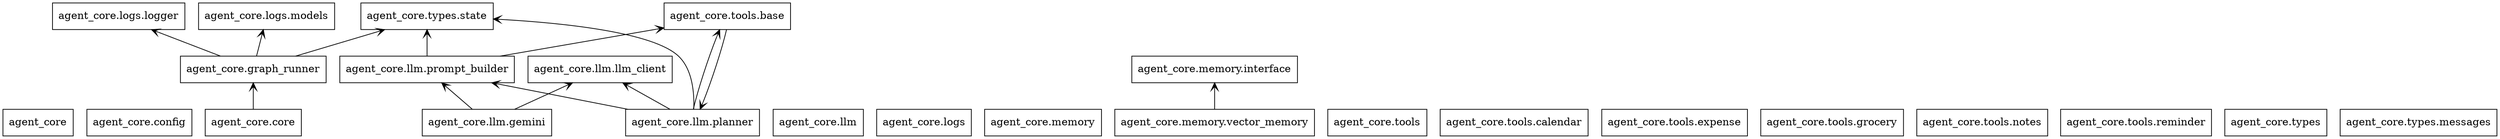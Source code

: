 digraph "packages" {
rankdir=BT
charset="utf-8"
"agent_core" [color="black", label=<agent_core>, shape="box", style="solid"];
"agent_core.config" [color="black", label=<agent_core.config>, shape="box", style="solid"];
"agent_core.core" [color="black", label=<agent_core.core>, shape="box", style="solid"];
"agent_core.graph_runner" [color="black", label=<agent_core.graph_runner>, shape="box", style="solid"];
"agent_core.llm" [color="black", label=<agent_core.llm>, shape="box", style="solid"];
"agent_core.llm.gemini" [color="black", label=<agent_core.llm.gemini>, shape="box", style="solid"];
"agent_core.llm.llm_client" [color="black", label=<agent_core.llm.llm_client>, shape="box", style="solid"];
"agent_core.llm.planner" [color="black", label=<agent_core.llm.planner>, shape="box", style="solid"];
"agent_core.llm.prompt_builder" [color="black", label=<agent_core.llm.prompt_builder>, shape="box", style="solid"];
"agent_core.logs" [color="black", label=<agent_core.logs>, shape="box", style="solid"];
"agent_core.logs.logger" [color="black", label=<agent_core.logs.logger>, shape="box", style="solid"];
"agent_core.logs.models" [color="black", label=<agent_core.logs.models>, shape="box", style="solid"];
"agent_core.memory" [color="black", label=<agent_core.memory>, shape="box", style="solid"];
"agent_core.memory.interface" [color="black", label=<agent_core.memory.interface>, shape="box", style="solid"];
"agent_core.memory.vector_memory" [color="black", label=<agent_core.memory.vector_memory>, shape="box", style="solid"];
"agent_core.tools" [color="black", label=<agent_core.tools>, shape="box", style="solid"];
"agent_core.tools.base" [color="black", label=<agent_core.tools.base>, shape="box", style="solid"];
"agent_core.tools.calendar" [color="black", label=<agent_core.tools.calendar>, shape="box", style="solid"];
"agent_core.tools.expense" [color="black", label=<agent_core.tools.expense>, shape="box", style="solid"];
"agent_core.tools.grocery" [color="black", label=<agent_core.tools.grocery>, shape="box", style="solid"];
"agent_core.tools.notes" [color="black", label=<agent_core.tools.notes>, shape="box", style="solid"];
"agent_core.tools.reminder" [color="black", label=<agent_core.tools.reminder>, shape="box", style="solid"];
"agent_core.types" [color="black", label=<agent_core.types>, shape="box", style="solid"];
"agent_core.types.messages" [color="black", label=<agent_core.types.messages>, shape="box", style="solid"];
"agent_core.types.state" [color="black", label=<agent_core.types.state>, shape="box", style="solid"];
"agent_core.core" -> "agent_core.graph_runner" [arrowhead="open", arrowtail="none"];
"agent_core.graph_runner" -> "agent_core.logs.logger" [arrowhead="open", arrowtail="none"];
"agent_core.graph_runner" -> "agent_core.logs.models" [arrowhead="open", arrowtail="none"];
"agent_core.graph_runner" -> "agent_core.types.state" [arrowhead="open", arrowtail="none"];
"agent_core.llm.gemini" -> "agent_core.llm.llm_client" [arrowhead="open", arrowtail="none"];
"agent_core.llm.gemini" -> "agent_core.llm.prompt_builder" [arrowhead="open", arrowtail="none"];
"agent_core.llm.planner" -> "agent_core.llm.llm_client" [arrowhead="open", arrowtail="none"];
"agent_core.llm.planner" -> "agent_core.llm.prompt_builder" [arrowhead="open", arrowtail="none"];
"agent_core.llm.planner" -> "agent_core.tools.base" [arrowhead="open", arrowtail="none"];
"agent_core.llm.planner" -> "agent_core.types.state" [arrowhead="open", arrowtail="none"];
"agent_core.llm.prompt_builder" -> "agent_core.tools.base" [arrowhead="open", arrowtail="none"];
"agent_core.llm.prompt_builder" -> "agent_core.types.state" [arrowhead="open", arrowtail="none"];
"agent_core.memory.vector_memory" -> "agent_core.memory.interface" [arrowhead="open", arrowtail="none"];
"agent_core.tools.base" -> "agent_core.llm.planner" [arrowhead="open", arrowtail="none"];
}
